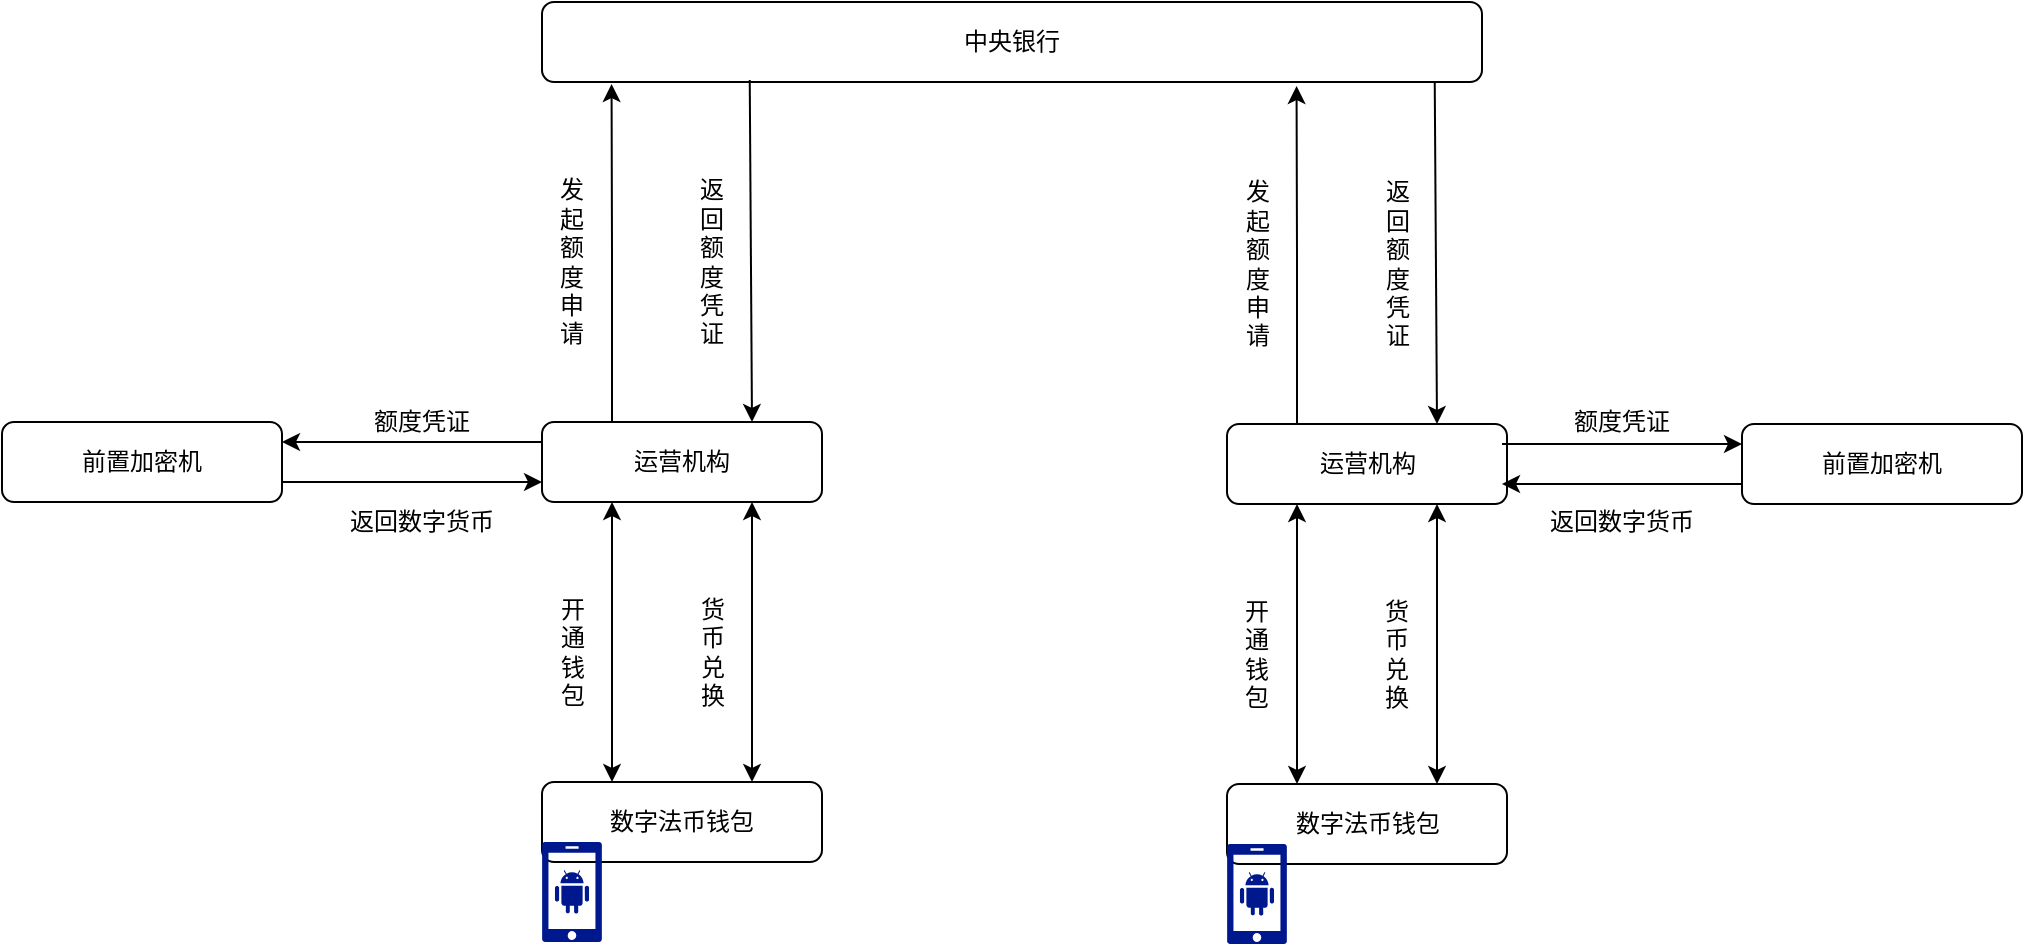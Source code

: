 <mxfile version="13.3.5" type="github">
  <diagram id="xsYkDCByHHAjWTkA2F93" name="Page-1">
    <mxGraphModel dx="1666" dy="803" grid="1" gridSize="10" guides="1" tooltips="1" connect="1" arrows="1" fold="1" page="1" pageScale="1" pageWidth="850" pageHeight="1100" math="0" shadow="0">
      <root>
        <mxCell id="0" />
        <mxCell id="1" parent="0" />
        <mxCell id="mnZ0pPlDLa5_PbVLc0v6-1" value="中央银行" style="rounded=1;whiteSpace=wrap;html=1;" vertex="1" parent="1">
          <mxGeometry x="280" y="130" width="470" height="40" as="geometry" />
        </mxCell>
        <mxCell id="mnZ0pPlDLa5_PbVLc0v6-2" style="edgeStyle=orthogonalEdgeStyle;rounded=0;orthogonalLoop=1;jettySize=auto;html=1;exitX=0.25;exitY=0;exitDx=0;exitDy=0;entryX=0.074;entryY=1.025;entryDx=0;entryDy=0;entryPerimeter=0;" edge="1" parent="1" source="mnZ0pPlDLa5_PbVLc0v6-3" target="mnZ0pPlDLa5_PbVLc0v6-1">
          <mxGeometry relative="1" as="geometry" />
        </mxCell>
        <mxCell id="mnZ0pPlDLa5_PbVLc0v6-3" value="运营机构" style="rounded=1;whiteSpace=wrap;html=1;" vertex="1" parent="1">
          <mxGeometry x="280" y="340" width="140" height="40" as="geometry" />
        </mxCell>
        <mxCell id="mnZ0pPlDLa5_PbVLc0v6-4" value="前置加密机" style="rounded=1;whiteSpace=wrap;html=1;" vertex="1" parent="1">
          <mxGeometry x="10" y="340" width="140" height="40" as="geometry" />
        </mxCell>
        <mxCell id="mnZ0pPlDLa5_PbVLc0v6-5" value="" style="endArrow=classic;html=1;entryX=0.75;entryY=0;entryDx=0;entryDy=0;exitX=0.221;exitY=0.975;exitDx=0;exitDy=0;exitPerimeter=0;" edge="1" parent="1" source="mnZ0pPlDLa5_PbVLc0v6-1" target="mnZ0pPlDLa5_PbVLc0v6-3">
          <mxGeometry width="50" height="50" relative="1" as="geometry">
            <mxPoint x="375" y="170" as="sourcePoint" />
            <mxPoint x="425" y="120" as="targetPoint" />
          </mxGeometry>
        </mxCell>
        <mxCell id="mnZ0pPlDLa5_PbVLc0v6-6" value="发起额度申请" style="text;html=1;strokeColor=none;fillColor=none;align=center;verticalAlign=middle;whiteSpace=wrap;rounded=0;" vertex="1" parent="1">
          <mxGeometry x="290" y="210" width="10" height="100" as="geometry" />
        </mxCell>
        <mxCell id="mnZ0pPlDLa5_PbVLc0v6-7" value="返回额度凭证" style="text;html=1;strokeColor=none;fillColor=none;align=center;verticalAlign=middle;whiteSpace=wrap;rounded=0;" vertex="1" parent="1">
          <mxGeometry x="360" y="210" width="10" height="100" as="geometry" />
        </mxCell>
        <mxCell id="mnZ0pPlDLa5_PbVLc0v6-8" value="数字法币钱包" style="rounded=1;whiteSpace=wrap;html=1;" vertex="1" parent="1">
          <mxGeometry x="280" y="520" width="140" height="40" as="geometry" />
        </mxCell>
        <mxCell id="mnZ0pPlDLa5_PbVLc0v6-9" value="开通钱包" style="text;html=1;strokeColor=none;fillColor=none;align=center;verticalAlign=middle;whiteSpace=wrap;rounded=0;" vertex="1" parent="1">
          <mxGeometry x="282.5" y="430" width="25" height="50" as="geometry" />
        </mxCell>
        <mxCell id="mnZ0pPlDLa5_PbVLc0v6-10" value="" style="endArrow=classic;startArrow=classic;html=1;entryX=0.25;entryY=1;entryDx=0;entryDy=0;exitX=0.25;exitY=0;exitDx=0;exitDy=0;" edge="1" parent="1" source="mnZ0pPlDLa5_PbVLc0v6-8" target="mnZ0pPlDLa5_PbVLc0v6-3">
          <mxGeometry width="50" height="50" relative="1" as="geometry">
            <mxPoint x="310" y="480" as="sourcePoint" />
            <mxPoint x="360" y="430" as="targetPoint" />
          </mxGeometry>
        </mxCell>
        <mxCell id="mnZ0pPlDLa5_PbVLc0v6-11" value="货币兑换" style="text;html=1;strokeColor=none;fillColor=none;align=center;verticalAlign=middle;whiteSpace=wrap;rounded=0;" vertex="1" parent="1">
          <mxGeometry x="352.5" y="430" width="25" height="50" as="geometry" />
        </mxCell>
        <mxCell id="mnZ0pPlDLa5_PbVLc0v6-12" value="" style="endArrow=classic;startArrow=classic;html=1;entryX=0.75;entryY=1;entryDx=0;entryDy=0;exitX=0.75;exitY=0;exitDx=0;exitDy=0;" edge="1" parent="1" source="mnZ0pPlDLa5_PbVLc0v6-8" target="mnZ0pPlDLa5_PbVLc0v6-3">
          <mxGeometry width="50" height="50" relative="1" as="geometry">
            <mxPoint x="370" y="490" as="sourcePoint" />
            <mxPoint x="420" y="440" as="targetPoint" />
          </mxGeometry>
        </mxCell>
        <mxCell id="mnZ0pPlDLa5_PbVLc0v6-13" value="" style="endArrow=classic;html=1;exitX=0;exitY=0.25;exitDx=0;exitDy=0;entryX=1;entryY=0.25;entryDx=0;entryDy=0;" edge="1" parent="1" source="mnZ0pPlDLa5_PbVLc0v6-3" target="mnZ0pPlDLa5_PbVLc0v6-4">
          <mxGeometry width="50" height="50" relative="1" as="geometry">
            <mxPoint x="240" y="370" as="sourcePoint" />
            <mxPoint x="290" y="320" as="targetPoint" />
          </mxGeometry>
        </mxCell>
        <mxCell id="mnZ0pPlDLa5_PbVLc0v6-14" value="" style="endArrow=classic;html=1;exitX=1;exitY=0.75;exitDx=0;exitDy=0;entryX=0;entryY=0.75;entryDx=0;entryDy=0;" edge="1" parent="1" source="mnZ0pPlDLa5_PbVLc0v6-4" target="mnZ0pPlDLa5_PbVLc0v6-3">
          <mxGeometry width="50" height="50" relative="1" as="geometry">
            <mxPoint x="190" y="410" as="sourcePoint" />
            <mxPoint x="240" y="360" as="targetPoint" />
          </mxGeometry>
        </mxCell>
        <mxCell id="mnZ0pPlDLa5_PbVLc0v6-15" value="额度凭证" style="text;html=1;strokeColor=none;fillColor=none;align=center;verticalAlign=middle;whiteSpace=wrap;rounded=0;" vertex="1" parent="1">
          <mxGeometry x="190" y="330" width="60" height="20" as="geometry" />
        </mxCell>
        <mxCell id="mnZ0pPlDLa5_PbVLc0v6-16" value="返回数字货币" style="text;html=1;strokeColor=none;fillColor=none;align=center;verticalAlign=middle;whiteSpace=wrap;rounded=0;" vertex="1" parent="1">
          <mxGeometry x="180" y="380" width="80" height="20" as="geometry" />
        </mxCell>
        <mxCell id="mnZ0pPlDLa5_PbVLc0v6-17" value="" style="aspect=fixed;pointerEvents=1;shadow=0;dashed=0;html=1;strokeColor=none;labelPosition=center;verticalLabelPosition=bottom;verticalAlign=top;align=center;fillColor=#00188D;shape=mxgraph.mscae.enterprise.android_phone" vertex="1" parent="1">
          <mxGeometry x="280" y="550" width="30" height="50" as="geometry" />
        </mxCell>
        <mxCell id="mnZ0pPlDLa5_PbVLc0v6-18" style="edgeStyle=orthogonalEdgeStyle;rounded=0;orthogonalLoop=1;jettySize=auto;html=1;exitX=0.25;exitY=0;exitDx=0;exitDy=0;entryX=0.074;entryY=1.025;entryDx=0;entryDy=0;entryPerimeter=0;" edge="1" parent="1" source="mnZ0pPlDLa5_PbVLc0v6-19">
          <mxGeometry relative="1" as="geometry">
            <mxPoint x="657.28" y="172" as="targetPoint" />
          </mxGeometry>
        </mxCell>
        <mxCell id="mnZ0pPlDLa5_PbVLc0v6-19" value="运营机构" style="rounded=1;whiteSpace=wrap;html=1;" vertex="1" parent="1">
          <mxGeometry x="622.5" y="341" width="140" height="40" as="geometry" />
        </mxCell>
        <mxCell id="mnZ0pPlDLa5_PbVLc0v6-20" value="前置加密机" style="rounded=1;whiteSpace=wrap;html=1;" vertex="1" parent="1">
          <mxGeometry x="880" y="341" width="140" height="40" as="geometry" />
        </mxCell>
        <mxCell id="mnZ0pPlDLa5_PbVLc0v6-21" value="" style="endArrow=classic;html=1;entryX=0.75;entryY=0;entryDx=0;entryDy=0;exitX=0.221;exitY=0.975;exitDx=0;exitDy=0;exitPerimeter=0;" edge="1" parent="1" target="mnZ0pPlDLa5_PbVLc0v6-19">
          <mxGeometry width="50" height="50" relative="1" as="geometry">
            <mxPoint x="726.37" y="170" as="sourcePoint" />
            <mxPoint x="767.5" y="121" as="targetPoint" />
          </mxGeometry>
        </mxCell>
        <mxCell id="mnZ0pPlDLa5_PbVLc0v6-22" value="发起额度申请" style="text;html=1;strokeColor=none;fillColor=none;align=center;verticalAlign=middle;whiteSpace=wrap;rounded=0;" vertex="1" parent="1">
          <mxGeometry x="632.5" y="211" width="10" height="100" as="geometry" />
        </mxCell>
        <mxCell id="mnZ0pPlDLa5_PbVLc0v6-23" value="返回额度凭证" style="text;html=1;strokeColor=none;fillColor=none;align=center;verticalAlign=middle;whiteSpace=wrap;rounded=0;" vertex="1" parent="1">
          <mxGeometry x="702.5" y="211" width="10" height="100" as="geometry" />
        </mxCell>
        <mxCell id="mnZ0pPlDLa5_PbVLc0v6-24" value="数字法币钱包" style="rounded=1;whiteSpace=wrap;html=1;" vertex="1" parent="1">
          <mxGeometry x="622.5" y="521" width="140" height="40" as="geometry" />
        </mxCell>
        <mxCell id="mnZ0pPlDLa5_PbVLc0v6-25" value="开通钱包" style="text;html=1;strokeColor=none;fillColor=none;align=center;verticalAlign=middle;whiteSpace=wrap;rounded=0;" vertex="1" parent="1">
          <mxGeometry x="625" y="431" width="25" height="50" as="geometry" />
        </mxCell>
        <mxCell id="mnZ0pPlDLa5_PbVLc0v6-26" value="" style="endArrow=classic;startArrow=classic;html=1;entryX=0.25;entryY=1;entryDx=0;entryDy=0;exitX=0.25;exitY=0;exitDx=0;exitDy=0;" edge="1" parent="1" source="mnZ0pPlDLa5_PbVLc0v6-24" target="mnZ0pPlDLa5_PbVLc0v6-19">
          <mxGeometry width="50" height="50" relative="1" as="geometry">
            <mxPoint x="652.5" y="481" as="sourcePoint" />
            <mxPoint x="702.5" y="431" as="targetPoint" />
          </mxGeometry>
        </mxCell>
        <mxCell id="mnZ0pPlDLa5_PbVLc0v6-27" value="货币兑换" style="text;html=1;strokeColor=none;fillColor=none;align=center;verticalAlign=middle;whiteSpace=wrap;rounded=0;" vertex="1" parent="1">
          <mxGeometry x="695" y="431" width="25" height="50" as="geometry" />
        </mxCell>
        <mxCell id="mnZ0pPlDLa5_PbVLc0v6-28" value="" style="endArrow=classic;startArrow=classic;html=1;entryX=0.75;entryY=1;entryDx=0;entryDy=0;exitX=0.75;exitY=0;exitDx=0;exitDy=0;" edge="1" parent="1" source="mnZ0pPlDLa5_PbVLc0v6-24" target="mnZ0pPlDLa5_PbVLc0v6-19">
          <mxGeometry width="50" height="50" relative="1" as="geometry">
            <mxPoint x="712.5" y="491" as="sourcePoint" />
            <mxPoint x="762.5" y="441" as="targetPoint" />
          </mxGeometry>
        </mxCell>
        <mxCell id="mnZ0pPlDLa5_PbVLc0v6-29" value="" style="endArrow=classic;html=1;" edge="1" parent="1">
          <mxGeometry width="50" height="50" relative="1" as="geometry">
            <mxPoint x="760" y="351" as="sourcePoint" />
            <mxPoint x="880" y="351" as="targetPoint" />
          </mxGeometry>
        </mxCell>
        <mxCell id="mnZ0pPlDLa5_PbVLc0v6-30" value="" style="endArrow=classic;html=1;" edge="1" parent="1">
          <mxGeometry width="50" height="50" relative="1" as="geometry">
            <mxPoint x="880" y="371" as="sourcePoint" />
            <mxPoint x="760" y="371" as="targetPoint" />
          </mxGeometry>
        </mxCell>
        <mxCell id="mnZ0pPlDLa5_PbVLc0v6-31" value="额度凭证" style="text;html=1;strokeColor=none;fillColor=none;align=center;verticalAlign=middle;whiteSpace=wrap;rounded=0;" vertex="1" parent="1">
          <mxGeometry x="790" y="330" width="60" height="20" as="geometry" />
        </mxCell>
        <mxCell id="mnZ0pPlDLa5_PbVLc0v6-32" value="返回数字货币" style="text;html=1;strokeColor=none;fillColor=none;align=center;verticalAlign=middle;whiteSpace=wrap;rounded=0;" vertex="1" parent="1">
          <mxGeometry x="780" y="380" width="80" height="20" as="geometry" />
        </mxCell>
        <mxCell id="mnZ0pPlDLa5_PbVLc0v6-33" value="" style="aspect=fixed;pointerEvents=1;shadow=0;dashed=0;html=1;strokeColor=none;labelPosition=center;verticalLabelPosition=bottom;verticalAlign=top;align=center;fillColor=#00188D;shape=mxgraph.mscae.enterprise.android_phone" vertex="1" parent="1">
          <mxGeometry x="622.5" y="551" width="30" height="50" as="geometry" />
        </mxCell>
      </root>
    </mxGraphModel>
  </diagram>
</mxfile>

